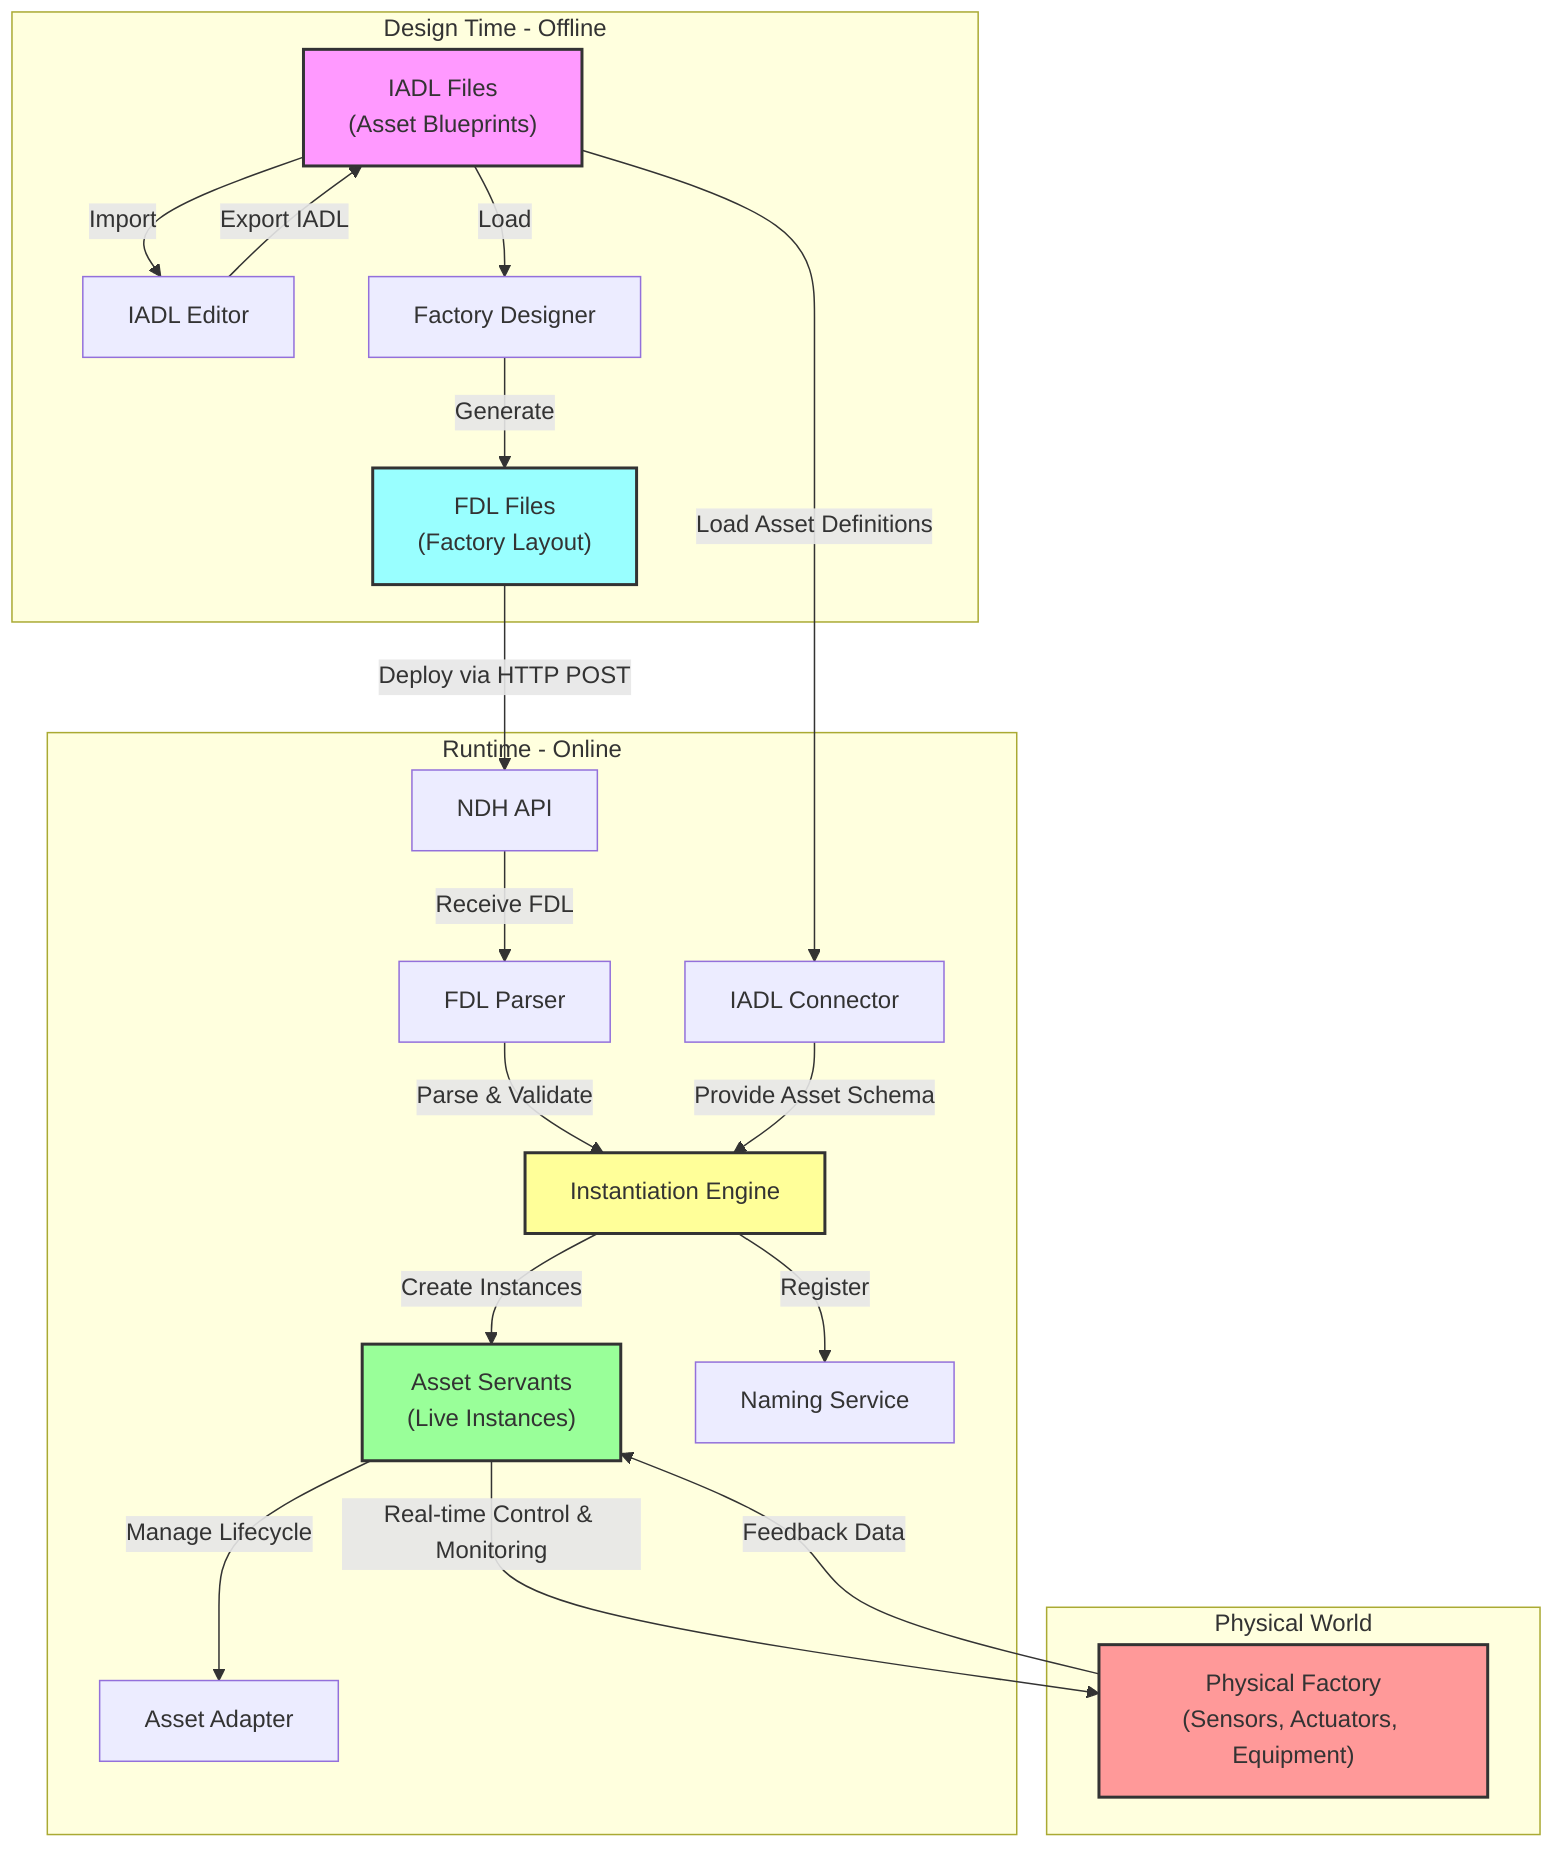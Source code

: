graph TB
    subgraph "Design Time - Offline"
        A1["IADL Files<br/>(Asset Blueprints)"]
        A2["IADL Editor"]
        A3["Factory Designer"]
        A4["FDL Files<br/>(Factory Layout)"]
    end

    subgraph "Runtime - Online"
        B1["NDH API"]
        B2["IADL Connector"]
        B3["FDL Parser"]
        B4["Instantiation Engine"]
        B5["Asset Servants<br/>(Live Instances)"]
        B6["Naming Service"]
        B7["Asset Adapter"]
    end

    subgraph "Physical World"
        C1["Physical Factory<br/>(Sensors, Actuators, Equipment)"]
    end

    A1 -- "Import" --> A2
    A2 -- "Export IADL" --> A1
    A1 -- "Load" --> A3
    A3 -- "Generate" --> A4
    A4 -- "Deploy via HTTP POST" --> B1

    B1 -- "Receive FDL" --> B3
    B3 -- "Parse & Validate" --> B4
    
    A1 -- "Load Asset Definitions" --> B2
    B2 -- "Provide Asset Schema" --> B4

    B4 -- "Create Instances" --> B5
    B4 -- "Register" --> B6
    B5 -- "Manage Lifecycle" --> B7

    B5 -- "Real-time Control & Monitoring" --> C1
    C1 -- "Feedback Data" --> B5

    style A1 fill:#f9f,stroke:#333,stroke-width:2px
    style A4 fill:#9ff,stroke:#333,stroke-width:2px
    style B4 fill:#ff9,stroke:#333,stroke-width:2px
    style B5 fill:#9f9,stroke:#333,stroke-width:2px
    style C1 fill:#f99,stroke:#333,stroke-width:2px